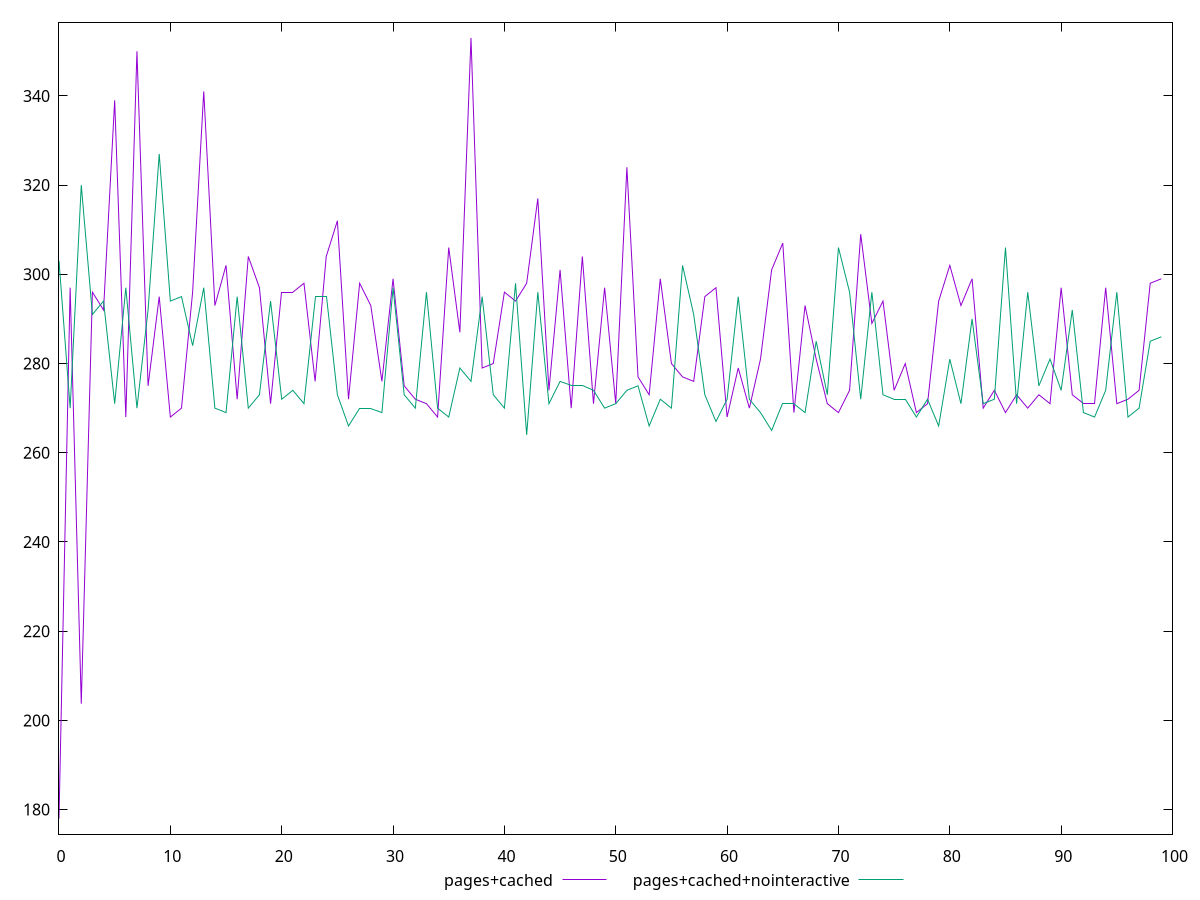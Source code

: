 reset
set terminal svg size 640, 500 enhanced background rgb 'white'
set output "reprap/total-blocking-time/comparison/line/2_vs_3.svg"

$pagesCached <<EOF
0 178
1 296.9999999999982
2 203.73649999999998
3 295.9999999999991
4 291.99999999999727
5 339.0000000000018
6 267.9999999999991
7 350
8 275
9 294.9999999999991
10 267.9999999999982
11 270
12 296
13 340.9999999999991
14 292.9999999999991
15 302
16 272
17 304
18 296.9999999999982
19 270.9999999999982
20 295.9999999999982
21 295.9999999999982
22 298
23 275.99999999999545
24 304
25 311.9999999999991
26 272
27 298.0000000000009
28 293
29 275.9999999999991
30 299
31 275
32 272
33 270.99999999999727
34 267.9999999999982
35 305.99999999999727
36 287.0000000000018
37 352.99999999999727
38 279
39 280
40 296.0000000000009
41 293.9999999999991
42 298.0000000000018
43 317
44 274
45 300.99999999999727
46 270
47 304
48 271
49 296.99999999999727
50 271
51 323.9999999999991
52 276.9999999999982
53 273
54 298.9999999999982
55 280
56 276.9999999999982
57 275.9999999999982
58 295
59 297.0000000000009
60 268
61 278.9999999999991
62 270
63 280.9999999999991
64 301
65 307
66 268.99999999999727
67 292.9999999999982
68 281
69 271
70 269
71 274
72 308.9999999999982
73 289
74 293.9999999999982
75 274
76 280
77 268.9999999999991
78 271.0000000000009
79 294
80 301.9999999999982
81 292.9999999999982
82 299
83 270.0000000000009
84 273.9999999999982
85 269
86 273
87 270.0000000000018
88 272.9999999999982
89 270.9999999999982
90 297
91 272.9999999999991
92 271
93 270.9999999999991
94 297
95 271.0000000000018
96 271.9999999999982
97 273.9999999999982
98 297.9999999999991
99 299.0000000000018
EOF

$pagesCachedNointeractive <<EOF
0 303
1 270
2 319.9999999999982
3 291.0000000000018
4 293.9999999999982
5 270.9999999999982
6 297
7 269.9999999999982
8 292
9 326.99999999999727
10 294
11 294.9999999999991
12 284.0000000000018
13 297
14 269.99999999999727
15 269
16 295.0000000000009
17 270
18 273
19 294
20 271.9999999999991
21 274
22 270.9999999999991
23 295
24 294.9999999999982
25 272.9999999999982
26 266
27 270
28 270
29 268.9999999999982
30 297
31 272.9999999999991
32 270
33 296
34 270
35 267.9999999999991
36 278.9999999999982
37 276
38 295
39 273
40 269.9999999999982
41 297.9999999999982
42 264
43 295.9999999999991
44 271.0000000000009
45 276.0000000000018
46 275
47 274.9999999999991
48 274
49 269.99999999999727
50 270.9999999999991
51 273.9999999999982
52 274.9999999999982
53 266
54 272
55 270
56 301.99999999999727
57 290.9999999999991
58 272.9999999999982
59 266.9999999999982
60 272
61 295
62 272
63 269
64 265.0000000000018
65 271
66 271
67 268.9999999999982
68 285
69 272.99999999999636
70 306
71 295.9999999999982
72 272
73 295.9999999999982
74 273
75 272.0000000000009
76 271.9999999999982
77 267.9999999999991
78 271.9999999999991
79 265.9999999999982
80 281
81 271
82 290
83 271
84 272.0000000000009
85 306
86 270.99999999999727
87 295.9999999999991
88 275
89 280.9999999999982
90 274
91 291.9999999999982
92 269
93 267.9999999999982
94 273.9999999999991
95 295.9999999999991
96 268
97 269.9999999999982
98 284.9999999999982
99 286
EOF

set key outside below
set yrange [174.50000000000006:356.4999999999972]

plot \
  $pagesCached title "pages+cached" with line, \
  $pagesCachedNointeractive title "pages+cached+nointeractive" with line, \


reset